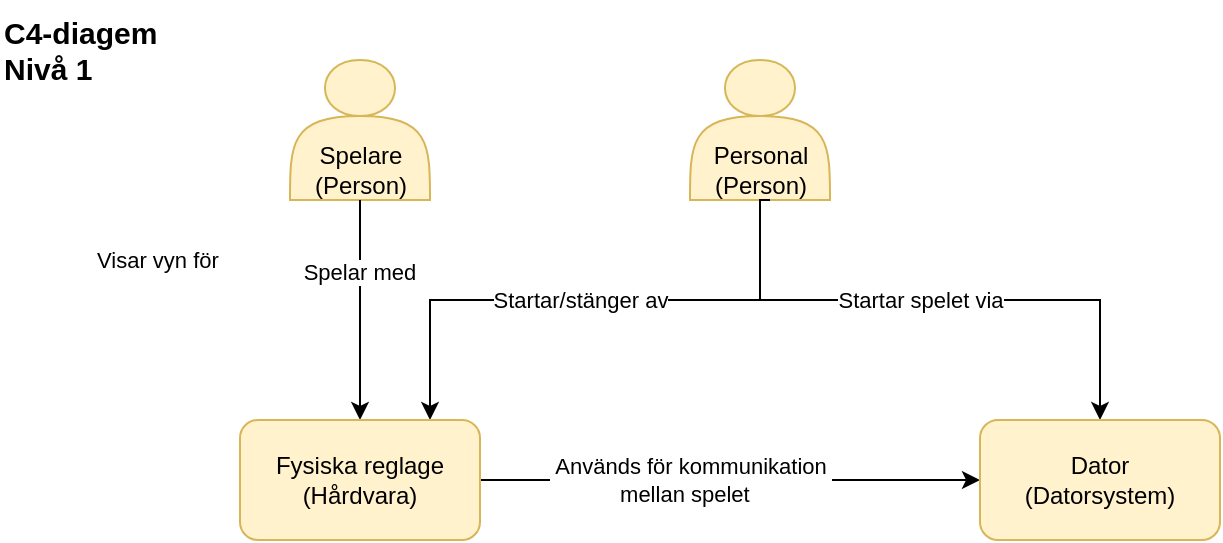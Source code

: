 <mxfile version="14.3.0" type="github" pages="2">
  <diagram id="--9GrltKJEG_26GvH7iQ" name="Nivå 1">
    <mxGraphModel dx="782" dy="426" grid="1" gridSize="10" guides="1" tooltips="1" connect="1" arrows="1" fold="1" page="1" pageScale="1" pageWidth="827" pageHeight="1169" math="0" shadow="0">
      <root>
        <mxCell id="GRcUZhtOi-jGRO2opoOl-0" />
        <mxCell id="GRcUZhtOi-jGRO2opoOl-1" parent="GRcUZhtOi-jGRO2opoOl-0" />
        <mxCell id="kmKC4LAmgG0911b99DDO-0" value="" style="shape=actor;whiteSpace=wrap;html=1;fillColor=#fff2cc;strokeColor=#d6b656;" vertex="1" parent="GRcUZhtOi-jGRO2opoOl-1">
          <mxGeometry x="175" y="60" width="70" height="70" as="geometry" />
        </mxCell>
        <mxCell id="kmKC4LAmgG0911b99DDO-1" style="edgeStyle=orthogonalEdgeStyle;rounded=0;orthogonalLoop=1;jettySize=auto;html=1;exitX=0.5;exitY=1;exitDx=0;exitDy=0;" edge="1" parent="GRcUZhtOi-jGRO2opoOl-1" source="kmKC4LAmgG0911b99DDO-3" target="kmKC4LAmgG0911b99DDO-12">
          <mxGeometry relative="1" as="geometry" />
        </mxCell>
        <mxCell id="kmKC4LAmgG0911b99DDO-2" value="Spelar med&amp;nbsp;" style="edgeLabel;html=1;align=center;verticalAlign=middle;resizable=0;points=[];" vertex="1" connectable="0" parent="kmKC4LAmgG0911b99DDO-1">
          <mxGeometry x="-0.345" y="1" relative="1" as="geometry">
            <mxPoint as="offset" />
          </mxGeometry>
        </mxCell>
        <mxCell id="kmKC4LAmgG0911b99DDO-3" value="Spelare&lt;br&gt;(Person)" style="text;html=1;strokeColor=none;fillColor=none;align=center;verticalAlign=middle;whiteSpace=wrap;rounded=0;" vertex="1" parent="GRcUZhtOi-jGRO2opoOl-1">
          <mxGeometry x="172.5" y="100" width="75" height="30" as="geometry" />
        </mxCell>
        <mxCell id="kmKC4LAmgG0911b99DDO-4" value="" style="shape=actor;whiteSpace=wrap;html=1;fillColor=#fff2cc;strokeColor=#d6b656;" vertex="1" parent="GRcUZhtOi-jGRO2opoOl-1">
          <mxGeometry x="375" y="60" width="70" height="70" as="geometry" />
        </mxCell>
        <mxCell id="kmKC4LAmgG0911b99DDO-5" style="edgeStyle=orthogonalEdgeStyle;rounded=0;orthogonalLoop=1;jettySize=auto;html=1;exitX=0.5;exitY=1;exitDx=0;exitDy=0;entryX=0.75;entryY=0;entryDx=0;entryDy=0;" edge="1" parent="GRcUZhtOi-jGRO2opoOl-1">
          <mxGeometry relative="1" as="geometry">
            <mxPoint x="245.0" y="240" as="targetPoint" />
            <mxPoint x="415" y="130" as="sourcePoint" />
            <Array as="points">
              <mxPoint x="410" y="130" />
              <mxPoint x="410" y="180" />
              <mxPoint x="245" y="180" />
            </Array>
          </mxGeometry>
        </mxCell>
        <mxCell id="kmKC4LAmgG0911b99DDO-6" value="Startar/stänger av" style="edgeLabel;html=1;align=center;verticalAlign=middle;resizable=0;points=[];" vertex="1" connectable="0" parent="kmKC4LAmgG0911b99DDO-5">
          <mxGeometry x="0.1" y="3" relative="1" as="geometry">
            <mxPoint x="9" y="-3" as="offset" />
          </mxGeometry>
        </mxCell>
        <mxCell id="kmKC4LAmgG0911b99DDO-7" style="edgeStyle=orthogonalEdgeStyle;rounded=0;orthogonalLoop=1;jettySize=auto;html=1;exitX=0.5;exitY=1;exitDx=0;exitDy=0;entryX=0.5;entryY=0;entryDx=0;entryDy=0;" edge="1" parent="GRcUZhtOi-jGRO2opoOl-1" source="kmKC4LAmgG0911b99DDO-9" target="kmKC4LAmgG0911b99DDO-13">
          <mxGeometry relative="1" as="geometry">
            <Array as="points">
              <mxPoint x="410" y="180" />
              <mxPoint x="580" y="180" />
            </Array>
          </mxGeometry>
        </mxCell>
        <mxCell id="kmKC4LAmgG0911b99DDO-8" value="Startar spelet via" style="edgeLabel;html=1;align=center;verticalAlign=middle;resizable=0;points=[];" vertex="1" connectable="0" parent="kmKC4LAmgG0911b99DDO-7">
          <mxGeometry x="0.304" y="-5" relative="1" as="geometry">
            <mxPoint x="-52.5" y="-5" as="offset" />
          </mxGeometry>
        </mxCell>
        <mxCell id="kmKC4LAmgG0911b99DDO-9" value="Personal&lt;br&gt;(Person)" style="text;html=1;strokeColor=none;fillColor=none;align=center;verticalAlign=middle;whiteSpace=wrap;rounded=0;" vertex="1" parent="GRcUZhtOi-jGRO2opoOl-1">
          <mxGeometry x="372.5" y="100" width="75" height="30" as="geometry" />
        </mxCell>
        <mxCell id="kmKC4LAmgG0911b99DDO-10" style="edgeStyle=orthogonalEdgeStyle;rounded=0;orthogonalLoop=1;jettySize=auto;html=1;exitX=1;exitY=0.5;exitDx=0;exitDy=0;entryX=0;entryY=0.5;entryDx=0;entryDy=0;" edge="1" parent="GRcUZhtOi-jGRO2opoOl-1" source="kmKC4LAmgG0911b99DDO-12" target="kmKC4LAmgG0911b99DDO-13">
          <mxGeometry relative="1" as="geometry" />
        </mxCell>
        <mxCell id="kmKC4LAmgG0911b99DDO-11" value="&amp;nbsp;Används för kommunikation&amp;nbsp;&lt;br&gt;mellan spelet&amp;nbsp;&amp;nbsp;" style="edgeLabel;html=1;align=center;verticalAlign=middle;resizable=0;points=[];" vertex="1" connectable="0" parent="kmKC4LAmgG0911b99DDO-10">
          <mxGeometry x="-0.116" y="-2" relative="1" as="geometry">
            <mxPoint x="-5.83" y="-2" as="offset" />
          </mxGeometry>
        </mxCell>
        <mxCell id="kmKC4LAmgG0911b99DDO-12" value="Fysiska reglage&lt;br&gt;(Hårdvara)" style="rounded=1;whiteSpace=wrap;html=1;fillColor=#fff2cc;strokeColor=#d6b656;" vertex="1" parent="GRcUZhtOi-jGRO2opoOl-1">
          <mxGeometry x="150" y="240" width="120" height="60" as="geometry" />
        </mxCell>
        <mxCell id="kmKC4LAmgG0911b99DDO-13" value="Dator&lt;br&gt;(Datorsystem)" style="rounded=1;whiteSpace=wrap;html=1;fillColor=#fff2cc;strokeColor=#d6b656;" vertex="1" parent="GRcUZhtOi-jGRO2opoOl-1">
          <mxGeometry x="520" y="240" width="120" height="60" as="geometry" />
        </mxCell>
        <mxCell id="kmKC4LAmgG0911b99DDO-14" value="Visar vyn för&amp;nbsp;" style="edgeLabel;html=1;align=center;verticalAlign=middle;resizable=0;points=[];" vertex="1" connectable="0" parent="GRcUZhtOi-jGRO2opoOl-1">
          <mxGeometry x="110" y="160" as="geometry" />
        </mxCell>
        <mxCell id="kmKC4LAmgG0911b99DDO-15" value="&lt;b style=&quot;font-size: 15px&quot;&gt;C4-diagem&lt;br style=&quot;font-size: 15px&quot;&gt;Nivå 1&lt;/b&gt;" style="text;html=1;fillColor=none;align=left;verticalAlign=middle;whiteSpace=wrap;rounded=0;fontSize=15;" vertex="1" parent="GRcUZhtOi-jGRO2opoOl-1">
          <mxGeometry x="30" y="30" width="100" height="50" as="geometry" />
        </mxCell>
      </root>
    </mxGraphModel>
  </diagram>
  <diagram id="OljK3k7NFu0Rb8LYoj33" name="Nivå 2">
    <mxGraphModel dx="652" dy="355" grid="1" gridSize="10" guides="1" tooltips="1" connect="1" arrows="1" fold="1" page="1" pageScale="1" pageWidth="827" pageHeight="1169" math="0" shadow="0">
      <root>
        <mxCell id="0" />
        <mxCell id="1" parent="0" />
        <mxCell id="Yb1jlzPNPYFVQ3lIkWTM-28" value="" style="rounded=0;whiteSpace=wrap;html=1;strokeColor=#000000;dashed=1;fillColor=none;" vertex="1" parent="1">
          <mxGeometry x="120" y="200" width="530" height="230" as="geometry" />
        </mxCell>
        <mxCell id="Yb1jlzPNPYFVQ3lIkWTM-1" value="" style="shape=actor;whiteSpace=wrap;html=1;fillColor=#fff2cc;strokeColor=#d6b656;" vertex="1" parent="1">
          <mxGeometry x="165" y="40" width="70" height="70" as="geometry" />
        </mxCell>
        <mxCell id="Yb1jlzPNPYFVQ3lIkWTM-9" style="edgeStyle=orthogonalEdgeStyle;rounded=0;orthogonalLoop=1;jettySize=auto;html=1;exitX=0.5;exitY=1;exitDx=0;exitDy=0;" edge="1" parent="1" source="Yb1jlzPNPYFVQ3lIkWTM-2" target="Yb1jlzPNPYFVQ3lIkWTM-5">
          <mxGeometry relative="1" as="geometry" />
        </mxCell>
        <mxCell id="Yb1jlzPNPYFVQ3lIkWTM-18" value="Spelar med&amp;nbsp;" style="edgeLabel;html=1;align=center;verticalAlign=middle;resizable=0;points=[];" vertex="1" connectable="0" parent="Yb1jlzPNPYFVQ3lIkWTM-9">
          <mxGeometry x="-0.345" y="1" relative="1" as="geometry">
            <mxPoint as="offset" />
          </mxGeometry>
        </mxCell>
        <mxCell id="Yb1jlzPNPYFVQ3lIkWTM-2" value="Spelare&lt;br&gt;(Person)" style="text;html=1;strokeColor=none;fillColor=none;align=center;verticalAlign=middle;whiteSpace=wrap;rounded=0;" vertex="1" parent="1">
          <mxGeometry x="162.5" y="80" width="75" height="30" as="geometry" />
        </mxCell>
        <mxCell id="Yb1jlzPNPYFVQ3lIkWTM-3" value="" style="shape=actor;whiteSpace=wrap;html=1;fillColor=#fff2cc;strokeColor=#d6b656;" vertex="1" parent="1">
          <mxGeometry x="365" y="40" width="70" height="70" as="geometry" />
        </mxCell>
        <mxCell id="Yb1jlzPNPYFVQ3lIkWTM-10" style="edgeStyle=orthogonalEdgeStyle;rounded=0;orthogonalLoop=1;jettySize=auto;html=1;exitX=0.5;exitY=1;exitDx=0;exitDy=0;entryX=0.75;entryY=0;entryDx=0;entryDy=0;" edge="1" parent="1">
          <mxGeometry relative="1" as="geometry">
            <mxPoint x="235" y="220" as="targetPoint" />
            <mxPoint x="405.0" y="110" as="sourcePoint" />
            <Array as="points">
              <mxPoint x="400" y="110" />
              <mxPoint x="400" y="160" />
              <mxPoint x="235" y="160" />
            </Array>
          </mxGeometry>
        </mxCell>
        <mxCell id="Yb1jlzPNPYFVQ3lIkWTM-20" value="Startar/stänger av" style="edgeLabel;html=1;align=center;verticalAlign=middle;resizable=0;points=[];" vertex="1" connectable="0" parent="Yb1jlzPNPYFVQ3lIkWTM-10">
          <mxGeometry x="0.1" y="3" relative="1" as="geometry">
            <mxPoint x="9" y="-3" as="offset" />
          </mxGeometry>
        </mxCell>
        <mxCell id="Yb1jlzPNPYFVQ3lIkWTM-11" style="edgeStyle=orthogonalEdgeStyle;rounded=0;orthogonalLoop=1;jettySize=auto;html=1;exitX=0.5;exitY=1;exitDx=0;exitDy=0;entryX=0.5;entryY=0;entryDx=0;entryDy=0;" edge="1" parent="1" source="Yb1jlzPNPYFVQ3lIkWTM-4" target="Yb1jlzPNPYFVQ3lIkWTM-6">
          <mxGeometry relative="1" as="geometry">
            <Array as="points">
              <mxPoint x="400" y="160" />
              <mxPoint x="570" y="160" />
            </Array>
          </mxGeometry>
        </mxCell>
        <mxCell id="Yb1jlzPNPYFVQ3lIkWTM-19" value="Startar spelet via" style="edgeLabel;html=1;align=center;verticalAlign=middle;resizable=0;points=[];" vertex="1" connectable="0" parent="Yb1jlzPNPYFVQ3lIkWTM-11">
          <mxGeometry x="0.304" y="-5" relative="1" as="geometry">
            <mxPoint x="-52.5" y="-5" as="offset" />
          </mxGeometry>
        </mxCell>
        <mxCell id="Yb1jlzPNPYFVQ3lIkWTM-4" value="Personal&lt;br&gt;(Person)" style="text;html=1;strokeColor=none;fillColor=none;align=center;verticalAlign=middle;whiteSpace=wrap;rounded=0;" vertex="1" parent="1">
          <mxGeometry x="362.5" y="80" width="75" height="30" as="geometry" />
        </mxCell>
        <mxCell id="Yb1jlzPNPYFVQ3lIkWTM-24" style="edgeStyle=orthogonalEdgeStyle;rounded=0;orthogonalLoop=1;jettySize=auto;html=1;exitX=1;exitY=0.5;exitDx=0;exitDy=0;entryX=0;entryY=0.5;entryDx=0;entryDy=0;" edge="1" parent="1" source="Yb1jlzPNPYFVQ3lIkWTM-5" target="Yb1jlzPNPYFVQ3lIkWTM-6">
          <mxGeometry relative="1" as="geometry" />
        </mxCell>
        <mxCell id="Yb1jlzPNPYFVQ3lIkWTM-25" value="&amp;nbsp;Används för kommunikation&amp;nbsp;&lt;br&gt;mellan spelet&amp;nbsp;&amp;nbsp;" style="edgeLabel;html=1;align=center;verticalAlign=middle;resizable=0;points=[];" vertex="1" connectable="0" parent="Yb1jlzPNPYFVQ3lIkWTM-24">
          <mxGeometry x="-0.116" y="-2" relative="1" as="geometry">
            <mxPoint x="-5.83" y="-2" as="offset" />
          </mxGeometry>
        </mxCell>
        <mxCell id="Yb1jlzPNPYFVQ3lIkWTM-5" value="Fysiska reglage&lt;br&gt;(Hårdvara)" style="rounded=1;whiteSpace=wrap;html=1;fillColor=#fff2cc;strokeColor=#d6b656;" vertex="1" parent="1">
          <mxGeometry x="140" y="220" width="120" height="60" as="geometry" />
        </mxCell>
        <mxCell id="Yb1jlzPNPYFVQ3lIkWTM-13" style="edgeStyle=orthogonalEdgeStyle;rounded=0;orthogonalLoop=1;jettySize=auto;html=1;exitX=0.5;exitY=1;exitDx=0;exitDy=0;entryX=0.5;entryY=0;entryDx=0;entryDy=0;" edge="1" parent="1" source="Yb1jlzPNPYFVQ3lIkWTM-6" target="Yb1jlzPNPYFVQ3lIkWTM-8">
          <mxGeometry relative="1" as="geometry" />
        </mxCell>
        <mxCell id="Yb1jlzPNPYFVQ3lIkWTM-26" value="Används för att&amp;nbsp;" style="edgeLabel;html=1;align=center;verticalAlign=middle;resizable=0;points=[];" vertex="1" connectable="0" parent="Yb1jlzPNPYFVQ3lIkWTM-13">
          <mxGeometry x="-0.262" y="1" relative="1" as="geometry">
            <mxPoint as="offset" />
          </mxGeometry>
        </mxCell>
        <mxCell id="Yb1jlzPNPYFVQ3lIkWTM-6" value="Dator&lt;br&gt;(Datorsystem)" style="rounded=1;whiteSpace=wrap;html=1;fillColor=#fff2cc;strokeColor=#d6b656;" vertex="1" parent="1">
          <mxGeometry x="510" y="220" width="120" height="60" as="geometry" />
        </mxCell>
        <mxCell id="Yb1jlzPNPYFVQ3lIkWTM-15" style="edgeStyle=orthogonalEdgeStyle;rounded=0;orthogonalLoop=1;jettySize=auto;html=1;exitX=0;exitY=0.5;exitDx=0;exitDy=0;entryX=0;entryY=0.25;entryDx=0;entryDy=0;dashed=1;dashPattern=1 1;" edge="1" parent="1" source="Yb1jlzPNPYFVQ3lIkWTM-7" target="Yb1jlzPNPYFVQ3lIkWTM-2">
          <mxGeometry relative="1" as="geometry">
            <Array as="points">
              <mxPoint x="100" y="380" />
              <mxPoint x="100" y="88" />
            </Array>
          </mxGeometry>
        </mxCell>
        <mxCell id="Yb1jlzPNPYFVQ3lIkWTM-17" value="Visar vyn för&amp;nbsp;" style="edgeLabel;html=1;align=center;verticalAlign=middle;resizable=0;points=[];" vertex="1" connectable="0" parent="Yb1jlzPNPYFVQ3lIkWTM-15">
          <mxGeometry x="0.114" y="6" relative="1" as="geometry">
            <mxPoint x="6" y="-60" as="offset" />
          </mxGeometry>
        </mxCell>
        <mxCell id="Yb1jlzPNPYFVQ3lIkWTM-7" value="Skärm/Projektor&lt;br&gt;(Hårdvara)" style="rounded=1;whiteSpace=wrap;html=1;fillColor=#fff2cc;strokeColor=#d6b656;" vertex="1" parent="1">
          <mxGeometry x="140" y="350" width="120" height="60" as="geometry" />
        </mxCell>
        <mxCell id="Yb1jlzPNPYFVQ3lIkWTM-14" style="edgeStyle=orthogonalEdgeStyle;rounded=0;orthogonalLoop=1;jettySize=auto;html=1;exitX=0;exitY=0.5;exitDx=0;exitDy=0;" edge="1" parent="1" source="Yb1jlzPNPYFVQ3lIkWTM-8" target="Yb1jlzPNPYFVQ3lIkWTM-7">
          <mxGeometry relative="1" as="geometry" />
        </mxCell>
        <mxCell id="iGRqdk1mOfxjAiii1Bpu-1" value="renderar vyn genom" style="edgeLabel;html=1;align=center;verticalAlign=middle;resizable=0;points=[];fontSize=11;" vertex="1" connectable="0" parent="Yb1jlzPNPYFVQ3lIkWTM-14">
          <mxGeometry x="0.187" y="-5" relative="1" as="geometry">
            <mxPoint x="0.83" y="5" as="offset" />
          </mxGeometry>
        </mxCell>
        <mxCell id="Yb1jlzPNPYFVQ3lIkWTM-8" value="Spelet&lt;br&gt;(Mjukvarusystemet)" style="rounded=1;whiteSpace=wrap;html=1;fillColor=#fff2cc;strokeColor=#d6b656;" vertex="1" parent="1">
          <mxGeometry x="510" y="350" width="120" height="60" as="geometry" />
        </mxCell>
        <mxCell id="Yb1jlzPNPYFVQ3lIkWTM-16" value="&lt;b style=&quot;font-size: 15px;&quot;&gt;C4-diagem&lt;br style=&quot;font-size: 15px;&quot;&gt;Nivå 2&lt;/b&gt;&amp;nbsp;" style="text;html=1;fillColor=none;align=left;verticalAlign=middle;whiteSpace=wrap;rounded=0;fontSize=15;" vertex="1" parent="1">
          <mxGeometry x="20" y="10" width="100" height="50" as="geometry" />
        </mxCell>
      </root>
    </mxGraphModel>
  </diagram>
</mxfile>
